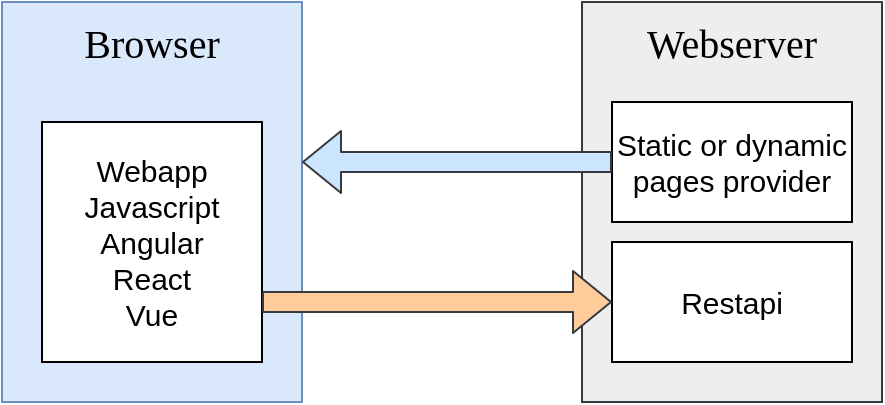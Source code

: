 <mxfile version="10.5.8" type="device"><diagram id="_zYvfgVJL0QDE53IRpI8" name="Page-1"><mxGraphModel dx="1394" dy="725" grid="1" gridSize="10" guides="1" tooltips="1" connect="1" arrows="1" fold="1" page="1" pageScale="1" pageWidth="827" pageHeight="1169" math="0" shadow="0"><root><mxCell id="0"/><mxCell id="1" parent="0"/><mxCell id="7mYFXyODyFO_eRMaeLtp-3" value="" style="rounded=0;whiteSpace=wrap;html=1;fillColor=#eeeeee;strokeColor=#36393d;" vertex="1" parent="1"><mxGeometry x="350" y="100" width="150" height="200" as="geometry"/></mxCell><mxCell id="7mYFXyODyFO_eRMaeLtp-4" value="" style="rounded=0;whiteSpace=wrap;html=1;fillColor=#dae8fc;strokeColor=#6c8ebf;" vertex="1" parent="1"><mxGeometry x="60" y="100" width="150" height="200" as="geometry"/></mxCell><mxCell id="7mYFXyODyFO_eRMaeLtp-5" value="&lt;font style=&quot;font-size: 20px&quot; face=&quot;Verdana&quot;&gt;Browser&lt;/font&gt;" style="text;html=1;strokeColor=none;fillColor=none;align=center;verticalAlign=middle;whiteSpace=wrap;rounded=0;" vertex="1" parent="1"><mxGeometry x="70" y="110" width="130" height="20" as="geometry"/></mxCell><mxCell id="7mYFXyODyFO_eRMaeLtp-9" value="&lt;font style=&quot;font-size: 20px&quot; face=&quot;Verdana&quot;&gt;Webserver&lt;/font&gt;" style="text;html=1;strokeColor=none;fillColor=none;align=center;verticalAlign=middle;whiteSpace=wrap;rounded=0;" vertex="1" parent="1"><mxGeometry x="360" y="110" width="130" height="20" as="geometry"/></mxCell><mxCell id="7mYFXyODyFO_eRMaeLtp-10" value="&lt;font style=&quot;font-size: 15px&quot;&gt;Webapp&lt;br&gt;Javascript&lt;br&gt;Angular&lt;br&gt;React&lt;br&gt;Vue&lt;/font&gt;&lt;br&gt;" style="rounded=0;whiteSpace=wrap;html=1;" vertex="1" parent="1"><mxGeometry x="80" y="160" width="110" height="120" as="geometry"/></mxCell><mxCell id="7mYFXyODyFO_eRMaeLtp-11" value="&lt;font style=&quot;font-size: 15px&quot;&gt;Static or dynamic pages provider&lt;/font&gt;" style="rounded=0;whiteSpace=wrap;html=1;" vertex="1" parent="1"><mxGeometry x="365" y="150" width="120" height="60" as="geometry"/></mxCell><mxCell id="7mYFXyODyFO_eRMaeLtp-12" value="&lt;font style=&quot;font-size: 15px&quot;&gt;Restapi&lt;/font&gt;" style="rounded=0;whiteSpace=wrap;html=1;" vertex="1" parent="1"><mxGeometry x="365" y="220" width="120" height="60" as="geometry"/></mxCell><mxCell id="7mYFXyODyFO_eRMaeLtp-13" value="" style="shape=flexArrow;endArrow=classic;html=1;exitX=0;exitY=0.5;exitDx=0;exitDy=0;fillColor=#cce5ff;strokeColor=#36393d;" edge="1" parent="1" source="7mYFXyODyFO_eRMaeLtp-11"><mxGeometry width="50" height="50" relative="1" as="geometry"><mxPoint x="60" y="370" as="sourcePoint"/><mxPoint x="210" y="180" as="targetPoint"/></mxGeometry></mxCell><mxCell id="7mYFXyODyFO_eRMaeLtp-14" value="" style="shape=flexArrow;endArrow=classic;html=1;entryX=0;entryY=0.5;entryDx=0;entryDy=0;fillColor=#ffcc99;strokeColor=#36393d;" edge="1" parent="1" target="7mYFXyODyFO_eRMaeLtp-12"><mxGeometry width="50" height="50" relative="1" as="geometry"><mxPoint x="190" y="250" as="sourcePoint"/><mxPoint x="110" y="320" as="targetPoint"/></mxGeometry></mxCell></root></mxGraphModel></diagram></mxfile>